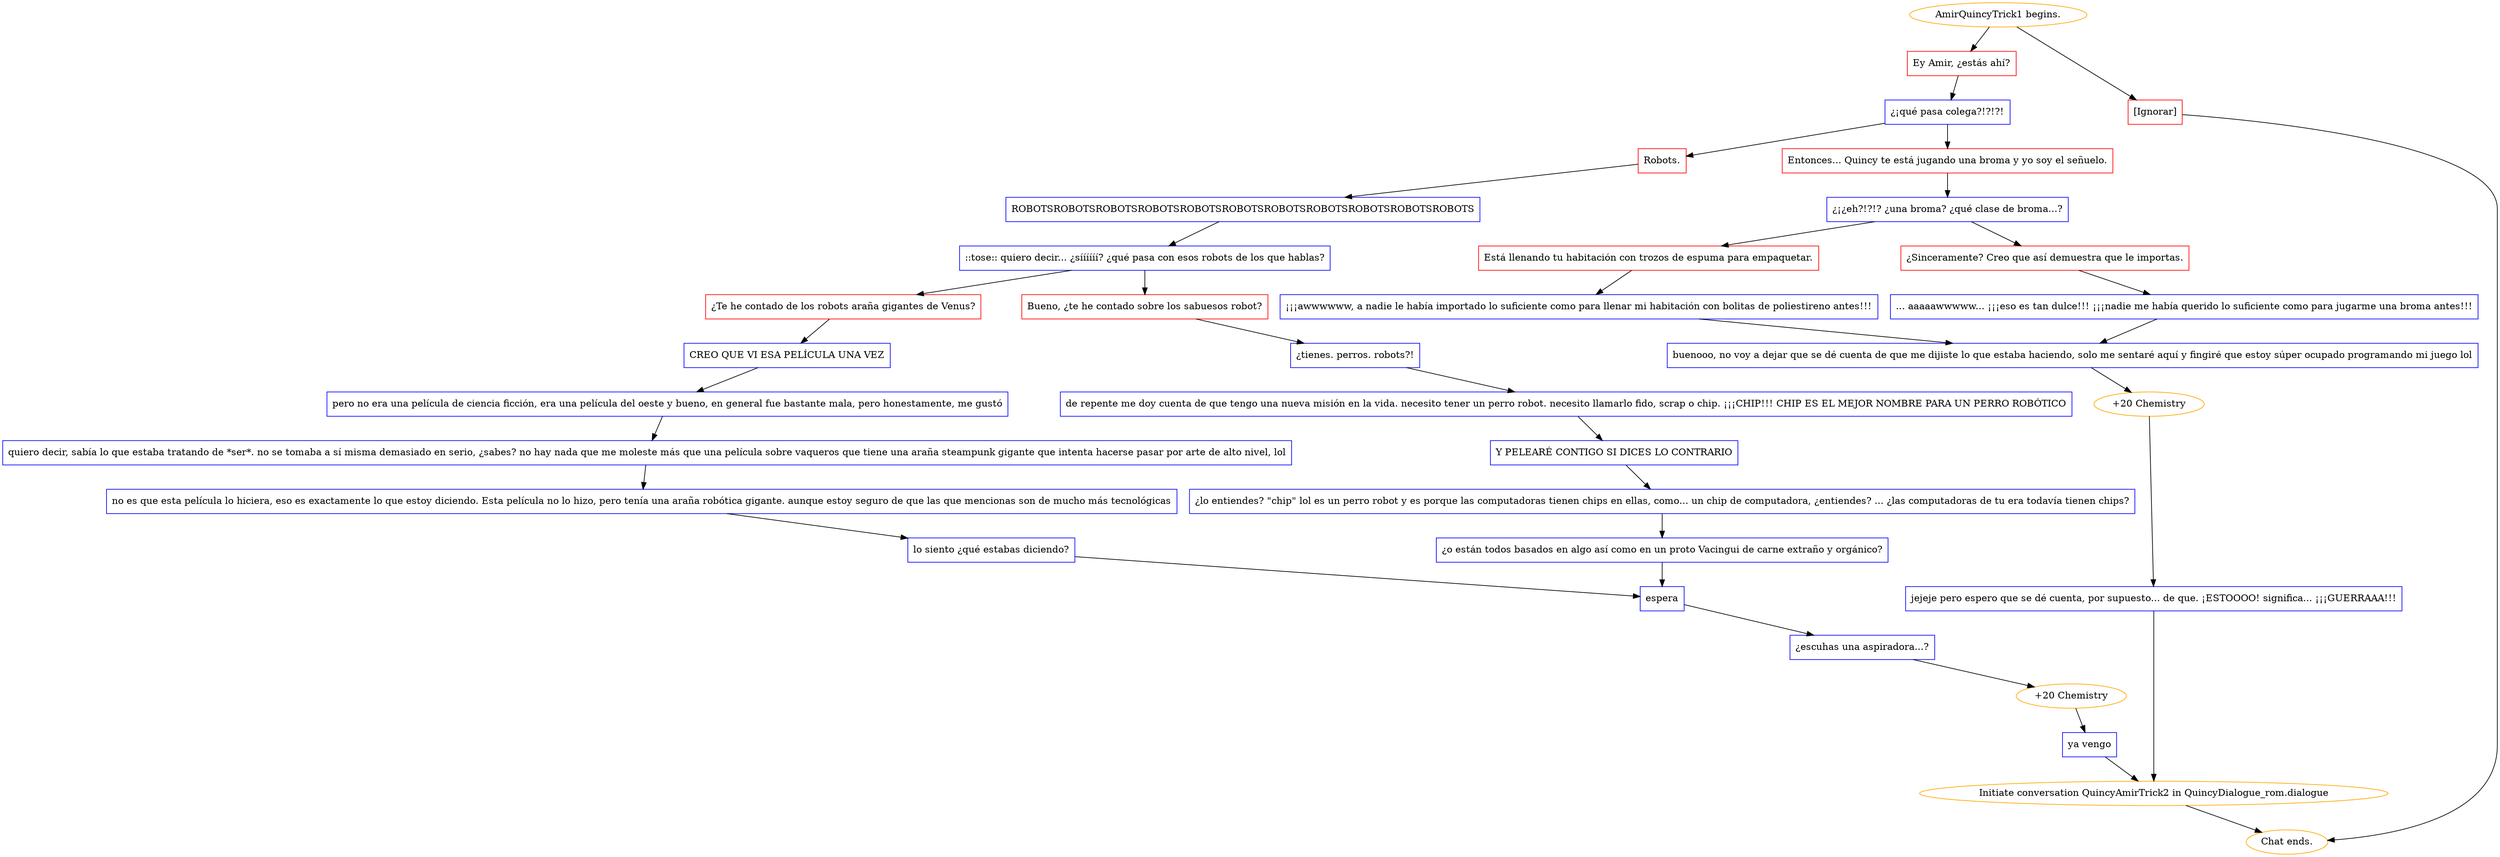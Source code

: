 digraph {
	"AmirQuincyTrick1 begins." [color=orange];
		"AmirQuincyTrick1 begins." -> j474225425;
		"AmirQuincyTrick1 begins." -> j1678137900;
	j474225425 [label="Ey Amir, ¿estás ahí?",shape=box,color=red];
		j474225425 -> j3509360063;
	j1678137900 [label="[Ignorar]",shape=box,color=red];
		j1678137900 -> "Chat ends.";
	j3509360063 [label="¿¡qué pasa colega?!?!?!",shape=box,color=blue];
		j3509360063 -> j3100244052;
		j3509360063 -> j1648313867;
	"Chat ends." [color=orange];
	j3100244052 [label="Robots.",shape=box,color=red];
		j3100244052 -> j2430203827;
	j1648313867 [label="Entonces... Quincy te está jugando una broma y yo soy el señuelo.",shape=box,color=red];
		j1648313867 -> j4232894369;
	j2430203827 [label="ROBOTSROBOTSROBOTSROBOTSROBOTSROBOTSROBOTSROBOTSROBOTSROBOTSROBOTS",shape=box,color=blue];
		j2430203827 -> j2879080072;
	j4232894369 [label="¿¡¿eh?!?!? ¿una broma? ¿qué clase de broma...?",shape=box,color=blue];
		j4232894369 -> j2046329252;
		j4232894369 -> j2077898998;
	j2879080072 [label="::tose:: quiero decir... ¿síííííí? ¿qué pasa con esos robots de los que hablas?",shape=box,color=blue];
		j2879080072 -> j871900423;
		j2879080072 -> j1517670820;
	j2046329252 [label="Está llenando tu habitación con trozos de espuma para empaquetar.",shape=box,color=red];
		j2046329252 -> j1254281782;
	j2077898998 [label="¿Sinceramente? Creo que así demuestra que le importas.",shape=box,color=red];
		j2077898998 -> j1510214514;
	j871900423 [label="¿Te he contado de los robots araña gigantes de Venus?",shape=box,color=red];
		j871900423 -> j714410724;
	j1517670820 [label="Bueno, ¿te he contado sobre los sabuesos robot?",shape=box,color=red];
		j1517670820 -> j4053925224;
	j1254281782 [label="¡¡¡awwwwww, a nadie le había importado lo suficiente como para llenar mi habitación con bolitas de poliestireno antes!!!",shape=box,color=blue];
		j1254281782 -> j3465125678;
	j1510214514 [label="... aaaaawwwww... ¡¡¡eso es tan dulce!!! ¡¡¡nadie me había querido lo suficiente como para jugarme una broma antes!!!",shape=box,color=blue];
		j1510214514 -> j3465125678;
	j714410724 [label="CREO QUE VI ESA PELÍCULA UNA VEZ",shape=box,color=blue];
		j714410724 -> j3624978837;
	j4053925224 [label="¿tienes. perros. robots?!",shape=box,color=blue];
		j4053925224 -> j169077837;
	j3465125678 [label="buenooo, no voy a dejar que se dé cuenta de que me dijiste lo que estaba haciendo, solo me sentaré aquí y fingiré que estoy súper ocupado programando mi juego lol",shape=box,color=blue];
		j3465125678 -> j616201652;
	j3624978837 [label="pero no era una película de ciencia ficción, era una película del oeste y bueno, en general fue bastante mala, pero honestamente, me gustó",shape=box,color=blue];
		j3624978837 -> j1417447074;
	j169077837 [label="de repente me doy cuenta de que tengo una nueva misión en la vida. necesito tener un perro robot. necesito llamarlo fido, scrap o chip. ¡¡¡CHIP!!! CHIP ES EL MEJOR NOMBRE PARA UN PERRO ROBÓTICO",shape=box,color=blue];
		j169077837 -> j3449716667;
	j616201652 [label="+20 Chemistry",color=orange];
		j616201652 -> j2603313406;
	j1417447074 [label="quiero decir, sabía lo que estaba tratando de *ser*. no se tomaba a sí misma demasiado en serio, ¿sabes? no hay nada que me moleste más que una película sobre vaqueros que tiene una araña steampunk gigante que intenta hacerse pasar por arte de alto nivel, lol",shape=box,color=blue];
		j1417447074 -> j2181930095;
	j3449716667 [label="Y PELEARÉ CONTIGO SI DICES LO CONTRARIO",shape=box,color=blue];
		j3449716667 -> j919434487;
	j2603313406 [label="jejeje pero espero que se dé cuenta, por supuesto... de que. ¡ESTOOOO! significa... ¡¡¡GUERRAAA!!!",shape=box,color=blue];
		j2603313406 -> "Initiate conversation QuincyAmirTrick2 in QuincyDialogue_rom.dialogue";
	j2181930095 [label="no es que esta película lo hiciera, eso es exactamente lo que estoy diciendo. Esta película no lo hizo, pero tenía una araña robótica gigante. aunque estoy seguro de que las que mencionas son de mucho más tecnológicas",shape=box,color=blue];
		j2181930095 -> j87063007;
	j919434487 [label="¿lo entiendes? \"chip\" lol es un perro robot y es porque las computadoras tienen chips en ellas, como... un chip de computadora, ¿entiendes? ... ¿las computadoras de tu era todavía tienen chips?",shape=box,color=blue];
		j919434487 -> j1676405190;
	"Initiate conversation QuincyAmirTrick2 in QuincyDialogue_rom.dialogue" [label="Initiate conversation QuincyAmirTrick2 in QuincyDialogue_rom.dialogue",color=orange];
		"Initiate conversation QuincyAmirTrick2 in QuincyDialogue_rom.dialogue" -> "Chat ends.";
	j87063007 [label="lo siento ¿qué estabas diciendo?",shape=box,color=blue];
		j87063007 -> j1671930913;
	j1676405190 [label="¿o están todos basados en algo así como en un proto Vacingui de carne extraño y orgánico?",shape=box,color=blue];
		j1676405190 -> j1671930913;
	j1671930913 [label="espera",shape=box,color=blue];
		j1671930913 -> j3488687016;
	j3488687016 [label="¿escuhas una aspiradora...?",shape=box,color=blue];
		j3488687016 -> j3032245222;
	j3032245222 [label="+20 Chemistry",color=orange];
		j3032245222 -> j3360642687;
	j3360642687 [label="ya vengo",shape=box,color=blue];
		j3360642687 -> "Initiate conversation QuincyAmirTrick2 in QuincyDialogue_rom.dialogue";
}